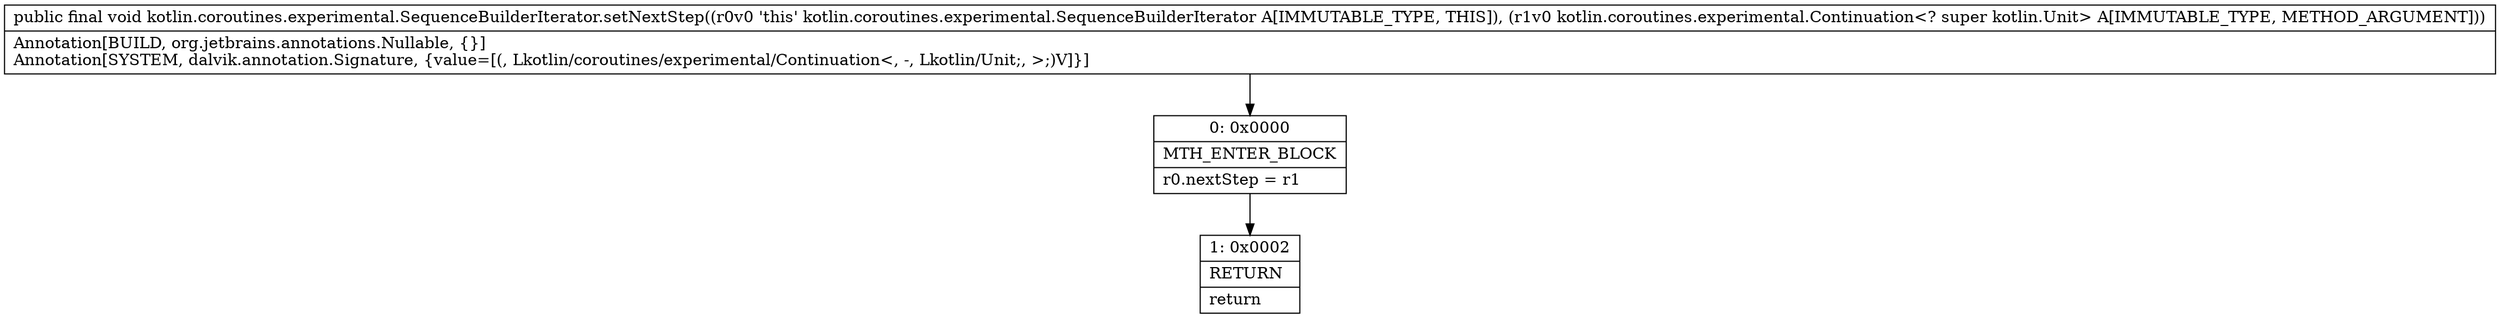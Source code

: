 digraph "CFG forkotlin.coroutines.experimental.SequenceBuilderIterator.setNextStep(Lkotlin\/coroutines\/experimental\/Continuation;)V" {
Node_0 [shape=record,label="{0\:\ 0x0000|MTH_ENTER_BLOCK\l|r0.nextStep = r1\l}"];
Node_1 [shape=record,label="{1\:\ 0x0002|RETURN\l|return\l}"];
MethodNode[shape=record,label="{public final void kotlin.coroutines.experimental.SequenceBuilderIterator.setNextStep((r0v0 'this' kotlin.coroutines.experimental.SequenceBuilderIterator A[IMMUTABLE_TYPE, THIS]), (r1v0 kotlin.coroutines.experimental.Continuation\<? super kotlin.Unit\> A[IMMUTABLE_TYPE, METHOD_ARGUMENT]))  | Annotation[BUILD, org.jetbrains.annotations.Nullable, \{\}]\lAnnotation[SYSTEM, dalvik.annotation.Signature, \{value=[(, Lkotlin\/coroutines\/experimental\/Continuation\<, \-, Lkotlin\/Unit;, \>;)V]\}]\l}"];
MethodNode -> Node_0;
Node_0 -> Node_1;
}

